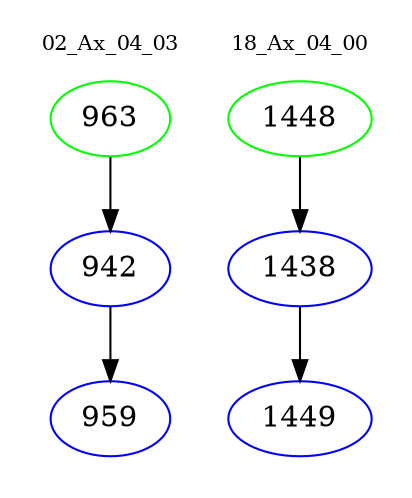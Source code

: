 digraph{
subgraph cluster_0 {
color = white
label = "02_Ax_04_03";
fontsize=10;
T0_963 [label="963", color="green"]
T0_963 -> T0_942 [color="black"]
T0_942 [label="942", color="blue"]
T0_942 -> T0_959 [color="black"]
T0_959 [label="959", color="blue"]
}
subgraph cluster_1 {
color = white
label = "18_Ax_04_00";
fontsize=10;
T1_1448 [label="1448", color="green"]
T1_1448 -> T1_1438 [color="black"]
T1_1438 [label="1438", color="blue"]
T1_1438 -> T1_1449 [color="black"]
T1_1449 [label="1449", color="blue"]
}
}
